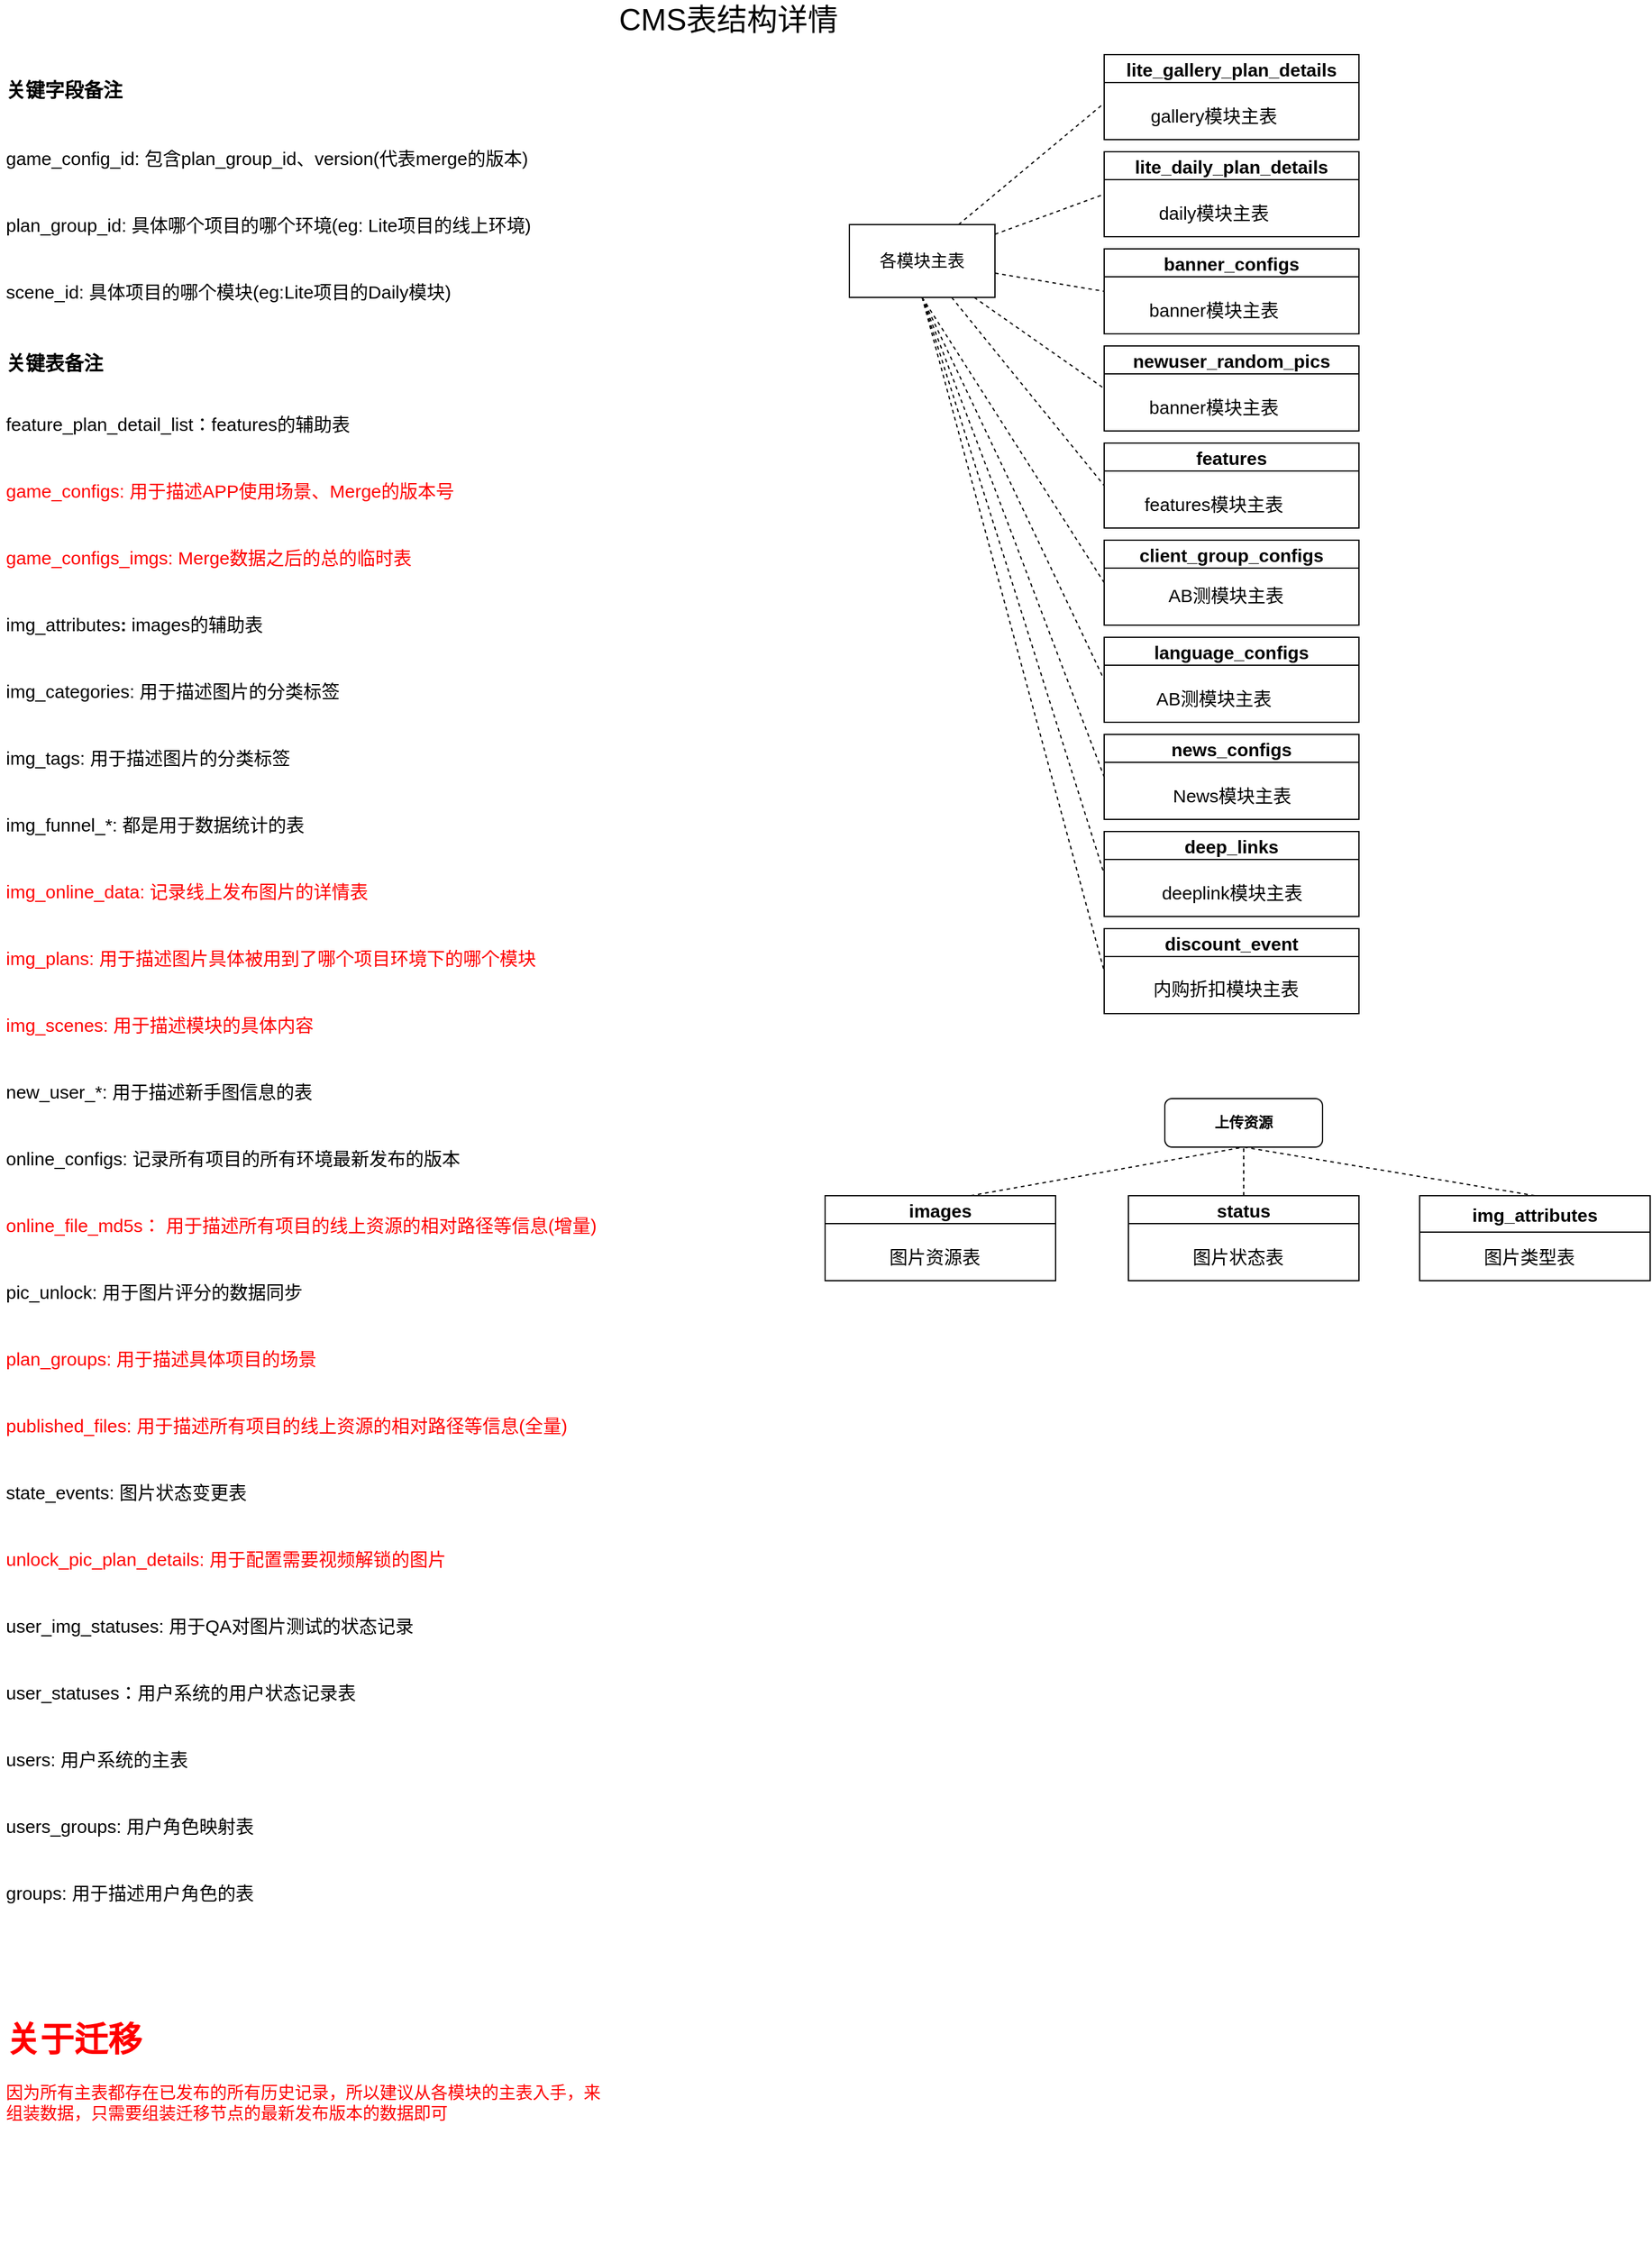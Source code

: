 <mxfile version="19.0.3" type="github">
  <diagram id="C5RBs43oDa-KdzZeNtuy" name="Page-1">
    <mxGraphModel dx="1426" dy="769" grid="1" gridSize="10" guides="1" tooltips="1" connect="1" arrows="1" fold="1" page="1" pageScale="1" pageWidth="827" pageHeight="1169" math="0" shadow="0">
      <root>
        <mxCell id="WIyWlLk6GJQsqaUBKTNV-0" />
        <mxCell id="WIyWlLk6GJQsqaUBKTNV-1" parent="WIyWlLk6GJQsqaUBKTNV-0" />
        <mxCell id="WIyWlLk6GJQsqaUBKTNV-3" value="&lt;b&gt;上传资源&lt;/b&gt;" style="rounded=1;whiteSpace=wrap;html=1;fontSize=12;glass=0;strokeWidth=1;shadow=0;" parent="WIyWlLk6GJQsqaUBKTNV-1" vertex="1">
          <mxGeometry x="990" y="990" width="130" height="40" as="geometry" />
        </mxCell>
        <mxCell id="anklOojbZPtdQO9B7LjY-0" value="&lt;font style=&quot;font-size: 25px;&quot;&gt;CMS表结构详情&lt;/font&gt;" style="text;html=1;align=center;verticalAlign=middle;resizable=0;points=[];autosize=1;strokeColor=none;fillColor=none;" parent="WIyWlLk6GJQsqaUBKTNV-1" vertex="1">
          <mxGeometry x="530" y="90" width="200" height="20" as="geometry" />
        </mxCell>
        <mxCell id="anklOojbZPtdQO9B7LjY-5" value="&lt;h1 style=&quot;font-size: 28px;&quot;&gt;&lt;font style=&quot;font-size: 16px;&quot;&gt;关键字段备注&lt;/font&gt;&lt;/h1&gt;&lt;p style=&quot;&quot;&gt;&lt;font style=&quot;&quot;&gt;&lt;span style=&quot;font-size: 15px;&quot;&gt;game_config_id: 包含plan_group_id、version(代表merge的版本)&lt;/span&gt;&lt;br&gt;&lt;/font&gt;&lt;/p&gt;&lt;p style=&quot;&quot;&gt;&lt;font style=&quot;font-size: 15px;&quot;&gt;plan_group_id: 具体哪个项目的哪个环境(eg: Lite项目的线上环境)&lt;/font&gt;&lt;/p&gt;&lt;p style=&quot;&quot;&gt;&lt;font style=&quot;&quot;&gt;&lt;span style=&quot;font-size: 15px;&quot;&gt;scene_id: 具体项目的哪个模块(eg:Lite项目的Daily模块)&lt;/span&gt;&lt;br&gt;&lt;/font&gt;&lt;/p&gt;&lt;p style=&quot;&quot;&gt;&lt;font style=&quot;font-size: 15px;&quot;&gt;&lt;br&gt;&lt;/font&gt;&lt;/p&gt;" style="text;html=1;strokeColor=none;fillColor=none;spacing=5;spacingTop=-20;whiteSpace=wrap;overflow=hidden;rounded=0;fontSize=25;" parent="WIyWlLk6GJQsqaUBKTNV-1" vertex="1">
          <mxGeometry x="30" y="130" width="450" height="230" as="geometry" />
        </mxCell>
        <mxCell id="anklOojbZPtdQO9B7LjY-10" value="images" style="swimlane;fontSize=15;" parent="WIyWlLk6GJQsqaUBKTNV-1" vertex="1">
          <mxGeometry x="710" y="1070" width="190" height="70" as="geometry" />
        </mxCell>
        <mxCell id="anklOojbZPtdQO9B7LjY-11" value="图片资源表" style="text;html=1;align=center;verticalAlign=middle;resizable=0;points=[];autosize=1;strokeColor=none;fillColor=none;fontSize=15;" parent="anklOojbZPtdQO9B7LjY-10" vertex="1">
          <mxGeometry x="45" y="40" width="90" height="20" as="geometry" />
        </mxCell>
        <mxCell id="anklOojbZPtdQO9B7LjY-12" value="status" style="swimlane;fontSize=15;" parent="WIyWlLk6GJQsqaUBKTNV-1" vertex="1">
          <mxGeometry x="960" y="1070" width="190" height="70" as="geometry" />
        </mxCell>
        <mxCell id="anklOojbZPtdQO9B7LjY-13" value="图片状态表" style="text;html=1;align=center;verticalAlign=middle;resizable=0;points=[];autosize=1;strokeColor=none;fillColor=none;fontSize=15;" parent="anklOojbZPtdQO9B7LjY-12" vertex="1">
          <mxGeometry x="45" y="40" width="90" height="20" as="geometry" />
        </mxCell>
        <mxCell id="anklOojbZPtdQO9B7LjY-14" value="img_attributes" style="swimlane;fontSize=15;startSize=30;" parent="WIyWlLk6GJQsqaUBKTNV-1" vertex="1">
          <mxGeometry x="1200" y="1070" width="190" height="70" as="geometry" />
        </mxCell>
        <mxCell id="anklOojbZPtdQO9B7LjY-15" value="图片类型表" style="text;html=1;align=center;verticalAlign=middle;resizable=0;points=[];autosize=1;strokeColor=none;fillColor=none;fontSize=15;" parent="anklOojbZPtdQO9B7LjY-14" vertex="1">
          <mxGeometry x="45" y="40" width="90" height="20" as="geometry" />
        </mxCell>
        <mxCell id="anklOojbZPtdQO9B7LjY-16" value="" style="endArrow=none;dashed=1;html=1;rounded=0;fontSize=15;entryX=0.5;entryY=1;entryDx=0;entryDy=0;" parent="WIyWlLk6GJQsqaUBKTNV-1" target="WIyWlLk6GJQsqaUBKTNV-3" edge="1">
          <mxGeometry width="50" height="50" relative="1" as="geometry">
            <mxPoint x="830" y="1070" as="sourcePoint" />
            <mxPoint x="880" y="1020" as="targetPoint" />
          </mxGeometry>
        </mxCell>
        <mxCell id="anklOojbZPtdQO9B7LjY-17" value="" style="endArrow=none;dashed=1;html=1;rounded=0;fontSize=15;entryX=0.5;entryY=1;entryDx=0;entryDy=0;exitX=0.5;exitY=0;exitDx=0;exitDy=0;" parent="WIyWlLk6GJQsqaUBKTNV-1" source="anklOojbZPtdQO9B7LjY-12" target="WIyWlLk6GJQsqaUBKTNV-3" edge="1">
          <mxGeometry width="50" height="50" relative="1" as="geometry">
            <mxPoint x="840" y="1080" as="sourcePoint" />
            <mxPoint x="1045" y="1020" as="targetPoint" />
          </mxGeometry>
        </mxCell>
        <mxCell id="anklOojbZPtdQO9B7LjY-18" value="" style="endArrow=none;dashed=1;html=1;rounded=0;fontSize=15;entryX=0.5;entryY=1;entryDx=0;entryDy=0;exitX=0.5;exitY=0;exitDx=0;exitDy=0;" parent="WIyWlLk6GJQsqaUBKTNV-1" source="anklOojbZPtdQO9B7LjY-14" target="WIyWlLk6GJQsqaUBKTNV-3" edge="1">
          <mxGeometry width="50" height="50" relative="1" as="geometry">
            <mxPoint x="850" y="1090" as="sourcePoint" />
            <mxPoint x="1055" y="1030" as="targetPoint" />
          </mxGeometry>
        </mxCell>
        <mxCell id="anklOojbZPtdQO9B7LjY-20" value="各模块主表" style="rounded=0;whiteSpace=wrap;html=1;fontSize=14;" parent="WIyWlLk6GJQsqaUBKTNV-1" vertex="1">
          <mxGeometry x="730" y="270" width="120" height="60" as="geometry" />
        </mxCell>
        <mxCell id="anklOojbZPtdQO9B7LjY-27" value="" style="endArrow=none;dashed=1;html=1;rounded=0;fontSize=14;exitX=0.75;exitY=0;exitDx=0;exitDy=0;" parent="WIyWlLk6GJQsqaUBKTNV-1" source="anklOojbZPtdQO9B7LjY-20" edge="1">
          <mxGeometry width="50" height="50" relative="1" as="geometry">
            <mxPoint x="890" y="220" as="sourcePoint" />
            <mxPoint x="940" y="170" as="targetPoint" />
          </mxGeometry>
        </mxCell>
        <mxCell id="anklOojbZPtdQO9B7LjY-28" value="" style="endArrow=none;dashed=1;html=1;rounded=0;fontSize=14;entryX=0;entryY=0.5;entryDx=0;entryDy=0;" parent="WIyWlLk6GJQsqaUBKTNV-1" source="anklOojbZPtdQO9B7LjY-20" target="anklOojbZPtdQO9B7LjY-34" edge="1">
          <mxGeometry width="50" height="50" relative="1" as="geometry">
            <mxPoint x="840" y="310" as="sourcePoint" />
            <mxPoint x="940" y="240" as="targetPoint" />
          </mxGeometry>
        </mxCell>
        <mxCell id="anklOojbZPtdQO9B7LjY-29" value="" style="endArrow=none;dashed=1;html=1;rounded=0;fontSize=14;entryX=0;entryY=0.5;entryDx=0;entryDy=0;" parent="WIyWlLk6GJQsqaUBKTNV-1" source="anklOojbZPtdQO9B7LjY-20" target="anklOojbZPtdQO9B7LjY-36" edge="1">
          <mxGeometry width="50" height="50" relative="1" as="geometry">
            <mxPoint x="900" y="270" as="sourcePoint" />
            <mxPoint x="940" y="310" as="targetPoint" />
          </mxGeometry>
        </mxCell>
        <mxCell id="anklOojbZPtdQO9B7LjY-30" value="" style="endArrow=none;dashed=1;html=1;rounded=0;fontSize=14;entryX=0;entryY=0.5;entryDx=0;entryDy=0;" parent="WIyWlLk6GJQsqaUBKTNV-1" source="anklOojbZPtdQO9B7LjY-20" target="anklOojbZPtdQO9B7LjY-41" edge="1">
          <mxGeometry width="50" height="50" relative="1" as="geometry">
            <mxPoint x="840" y="310" as="sourcePoint" />
            <mxPoint x="940" y="380" as="targetPoint" />
          </mxGeometry>
        </mxCell>
        <mxCell id="anklOojbZPtdQO9B7LjY-31" value="" style="endArrow=none;dashed=1;html=1;rounded=0;fontSize=14;entryX=0;entryY=0.5;entryDx=0;entryDy=0;" parent="WIyWlLk6GJQsqaUBKTNV-1" source="anklOojbZPtdQO9B7LjY-20" target="anklOojbZPtdQO9B7LjY-38" edge="1">
          <mxGeometry width="50" height="50" relative="1" as="geometry">
            <mxPoint x="840" y="310" as="sourcePoint" />
            <mxPoint x="910" y="470" as="targetPoint" />
          </mxGeometry>
        </mxCell>
        <mxCell id="anklOojbZPtdQO9B7LjY-32" value="lite_gallery_plan_details" style="swimlane;fontSize=15;" parent="WIyWlLk6GJQsqaUBKTNV-1" vertex="1">
          <mxGeometry x="940" y="130" width="210" height="70" as="geometry">
            <mxRectangle x="940" y="130" width="210" height="23" as="alternateBounds" />
          </mxGeometry>
        </mxCell>
        <mxCell id="anklOojbZPtdQO9B7LjY-33" value="gallery模块主表" style="text;html=1;align=center;verticalAlign=middle;resizable=0;points=[];autosize=1;strokeColor=none;fillColor=none;fontSize=15;" parent="anklOojbZPtdQO9B7LjY-32" vertex="1">
          <mxGeometry x="30" y="40" width="120" height="20" as="geometry" />
        </mxCell>
        <mxCell id="anklOojbZPtdQO9B7LjY-34" value="lite_daily_plan_details" style="swimlane;fontSize=15;" parent="WIyWlLk6GJQsqaUBKTNV-1" vertex="1">
          <mxGeometry x="940" y="210" width="210" height="70" as="geometry">
            <mxRectangle x="940" y="210" width="190" height="23" as="alternateBounds" />
          </mxGeometry>
        </mxCell>
        <mxCell id="anklOojbZPtdQO9B7LjY-35" value="daily模块主表" style="text;html=1;align=center;verticalAlign=middle;resizable=0;points=[];autosize=1;strokeColor=none;fillColor=none;fontSize=15;" parent="anklOojbZPtdQO9B7LjY-34" vertex="1">
          <mxGeometry x="35" y="40" width="110" height="20" as="geometry" />
        </mxCell>
        <mxCell id="anklOojbZPtdQO9B7LjY-36" value="banner_configs" style="swimlane;fontSize=15;" parent="WIyWlLk6GJQsqaUBKTNV-1" vertex="1">
          <mxGeometry x="940" y="290" width="210" height="70" as="geometry">
            <mxRectangle x="940" y="290" width="140" height="23" as="alternateBounds" />
          </mxGeometry>
        </mxCell>
        <mxCell id="anklOojbZPtdQO9B7LjY-37" value="banner模块主表" style="text;html=1;align=center;verticalAlign=middle;resizable=0;points=[];autosize=1;strokeColor=none;fillColor=none;fontSize=15;" parent="anklOojbZPtdQO9B7LjY-36" vertex="1">
          <mxGeometry x="30" y="40" width="120" height="20" as="geometry" />
        </mxCell>
        <mxCell id="anklOojbZPtdQO9B7LjY-38" value="features" style="swimlane;fontSize=15;" parent="WIyWlLk6GJQsqaUBKTNV-1" vertex="1">
          <mxGeometry x="940" y="450" width="210" height="70" as="geometry" />
        </mxCell>
        <mxCell id="anklOojbZPtdQO9B7LjY-39" value="&lt;span style=&quot;text-align: left;&quot;&gt;features&lt;/span&gt;模块主表" style="text;html=1;align=center;verticalAlign=middle;resizable=0;points=[];autosize=1;strokeColor=none;fillColor=none;fontSize=15;" parent="anklOojbZPtdQO9B7LjY-38" vertex="1">
          <mxGeometry x="25" y="40" width="130" height="20" as="geometry" />
        </mxCell>
        <mxCell id="anklOojbZPtdQO9B7LjY-41" value="newuser_random_pics" style="swimlane;fontSize=15;" parent="WIyWlLk6GJQsqaUBKTNV-1" vertex="1">
          <mxGeometry x="940" y="370" width="210" height="70" as="geometry" />
        </mxCell>
        <mxCell id="anklOojbZPtdQO9B7LjY-42" value="banner模块主表" style="text;html=1;align=center;verticalAlign=middle;resizable=0;points=[];autosize=1;strokeColor=none;fillColor=none;fontSize=15;" parent="anklOojbZPtdQO9B7LjY-41" vertex="1">
          <mxGeometry x="30" y="40" width="120" height="20" as="geometry" />
        </mxCell>
        <mxCell id="anklOojbZPtdQO9B7LjY-44" value="client_group_configs" style="swimlane;fontSize=15;" parent="WIyWlLk6GJQsqaUBKTNV-1" vertex="1">
          <mxGeometry x="940" y="530" width="210" height="70" as="geometry" />
        </mxCell>
        <mxCell id="anklOojbZPtdQO9B7LjY-45" value="&lt;div style=&quot;text-align: left;&quot;&gt;&lt;span style=&quot;background-color: initial;&quot;&gt;AB测模块主表&lt;/span&gt;&lt;/div&gt;" style="text;html=1;align=center;verticalAlign=middle;resizable=0;points=[];autosize=1;strokeColor=none;fillColor=none;fontSize=15;" parent="anklOojbZPtdQO9B7LjY-44" vertex="1">
          <mxGeometry x="45" y="35" width="110" height="20" as="geometry" />
        </mxCell>
        <mxCell id="anklOojbZPtdQO9B7LjY-46" value="" style="endArrow=none;dashed=1;html=1;rounded=0;fontSize=14;entryX=0;entryY=0.5;entryDx=0;entryDy=0;exitX=0.5;exitY=1;exitDx=0;exitDy=0;" parent="WIyWlLk6GJQsqaUBKTNV-1" source="anklOojbZPtdQO9B7LjY-20" target="anklOojbZPtdQO9B7LjY-44" edge="1">
          <mxGeometry width="50" height="50" relative="1" as="geometry">
            <mxPoint x="824.324" y="340" as="sourcePoint" />
            <mxPoint x="950" y="495" as="targetPoint" />
          </mxGeometry>
        </mxCell>
        <mxCell id="anklOojbZPtdQO9B7LjY-47" value="language_configs" style="swimlane;fontSize=15;" parent="WIyWlLk6GJQsqaUBKTNV-1" vertex="1">
          <mxGeometry x="940" y="610" width="210" height="70" as="geometry">
            <mxRectangle x="940" y="610" width="160" height="23" as="alternateBounds" />
          </mxGeometry>
        </mxCell>
        <mxCell id="anklOojbZPtdQO9B7LjY-48" value="&lt;div style=&quot;text-align: left;&quot;&gt;&lt;span style=&quot;background-color: initial;&quot;&gt;AB测模块主表&lt;/span&gt;&lt;/div&gt;" style="text;html=1;align=center;verticalAlign=middle;resizable=0;points=[];autosize=1;strokeColor=none;fillColor=none;fontSize=15;" parent="anklOojbZPtdQO9B7LjY-47" vertex="1">
          <mxGeometry x="35" y="40" width="110" height="20" as="geometry" />
        </mxCell>
        <mxCell id="anklOojbZPtdQO9B7LjY-49" value="" style="endArrow=none;dashed=1;html=1;rounded=0;fontSize=14;entryX=0;entryY=0.5;entryDx=0;entryDy=0;exitX=0.5;exitY=1;exitDx=0;exitDy=0;" parent="WIyWlLk6GJQsqaUBKTNV-1" source="anklOojbZPtdQO9B7LjY-20" target="anklOojbZPtdQO9B7LjY-47" edge="1">
          <mxGeometry width="50" height="50" relative="1" as="geometry">
            <mxPoint x="800" y="340" as="sourcePoint" />
            <mxPoint x="950" y="575" as="targetPoint" />
          </mxGeometry>
        </mxCell>
        <mxCell id="anklOojbZPtdQO9B7LjY-50" value="news_configs" style="swimlane;fontSize=15;" parent="WIyWlLk6GJQsqaUBKTNV-1" vertex="1">
          <mxGeometry x="940" y="690" width="210" height="70" as="geometry" />
        </mxCell>
        <mxCell id="anklOojbZPtdQO9B7LjY-51" value="&lt;div style=&quot;text-align: left;&quot;&gt;&lt;span style=&quot;background-color: initial;&quot;&gt;News模块主表&lt;/span&gt;&lt;/div&gt;" style="text;html=1;align=center;verticalAlign=middle;resizable=0;points=[];autosize=1;strokeColor=none;fillColor=none;fontSize=15;" parent="anklOojbZPtdQO9B7LjY-50" vertex="1">
          <mxGeometry x="50" y="40" width="110" height="20" as="geometry" />
        </mxCell>
        <mxCell id="anklOojbZPtdQO9B7LjY-52" value="" style="endArrow=none;dashed=1;html=1;rounded=0;fontSize=14;entryX=0;entryY=0.5;entryDx=0;entryDy=0;exitX=0.5;exitY=1;exitDx=0;exitDy=0;" parent="WIyWlLk6GJQsqaUBKTNV-1" source="anklOojbZPtdQO9B7LjY-20" target="anklOojbZPtdQO9B7LjY-50" edge="1">
          <mxGeometry width="50" height="50" relative="1" as="geometry">
            <mxPoint x="800" y="340" as="sourcePoint" />
            <mxPoint x="950" y="655" as="targetPoint" />
          </mxGeometry>
        </mxCell>
        <mxCell id="anklOojbZPtdQO9B7LjY-53" value="deep_links" style="swimlane;fontSize=15;" parent="WIyWlLk6GJQsqaUBKTNV-1" vertex="1">
          <mxGeometry x="940" y="770" width="210" height="70" as="geometry" />
        </mxCell>
        <mxCell id="anklOojbZPtdQO9B7LjY-54" value="&lt;div style=&quot;text-align: left;&quot;&gt;&lt;span style=&quot;background-color: initial;&quot;&gt;deeplink模块主表&lt;/span&gt;&lt;/div&gt;" style="text;html=1;align=center;verticalAlign=middle;resizable=0;points=[];autosize=1;strokeColor=none;fillColor=none;fontSize=15;" parent="anklOojbZPtdQO9B7LjY-53" vertex="1">
          <mxGeometry x="40" y="40" width="130" height="20" as="geometry" />
        </mxCell>
        <mxCell id="anklOojbZPtdQO9B7LjY-55" value="" style="endArrow=none;dashed=1;html=1;rounded=0;fontSize=14;entryX=0;entryY=0.5;entryDx=0;entryDy=0;" parent="WIyWlLk6GJQsqaUBKTNV-1" target="anklOojbZPtdQO9B7LjY-53" edge="1">
          <mxGeometry width="50" height="50" relative="1" as="geometry">
            <mxPoint x="790" y="330" as="sourcePoint" />
            <mxPoint x="940" y="710" as="targetPoint" />
          </mxGeometry>
        </mxCell>
        <mxCell id="anklOojbZPtdQO9B7LjY-56" value="discount_event" style="swimlane;fontSize=15;" parent="WIyWlLk6GJQsqaUBKTNV-1" vertex="1">
          <mxGeometry x="940" y="850" width="210" height="70" as="geometry" />
        </mxCell>
        <mxCell id="anklOojbZPtdQO9B7LjY-57" value="&lt;div style=&quot;text-align: left;&quot;&gt;&lt;br&gt;&lt;/div&gt;&lt;div style=&quot;text-align: left;&quot;&gt;&lt;span style=&quot;background-color: initial;&quot;&gt;内购折扣模块主表&lt;/span&gt;&lt;/div&gt;" style="text;html=1;align=center;verticalAlign=middle;resizable=0;points=[];autosize=1;strokeColor=none;fillColor=none;fontSize=15;" parent="anklOojbZPtdQO9B7LjY-56" vertex="1">
          <mxGeometry x="30" y="20" width="140" height="40" as="geometry" />
        </mxCell>
        <mxCell id="anklOojbZPtdQO9B7LjY-58" value="" style="endArrow=none;dashed=1;html=1;rounded=0;fontSize=14;entryX=0;entryY=0.5;entryDx=0;entryDy=0;exitX=0.5;exitY=1;exitDx=0;exitDy=0;" parent="WIyWlLk6GJQsqaUBKTNV-1" source="anklOojbZPtdQO9B7LjY-20" target="anklOojbZPtdQO9B7LjY-56" edge="1">
          <mxGeometry width="50" height="50" relative="1" as="geometry">
            <mxPoint x="800" y="340" as="sourcePoint" />
            <mxPoint x="950" y="815" as="targetPoint" />
          </mxGeometry>
        </mxCell>
        <mxCell id="anklOojbZPtdQO9B7LjY-59" value="&lt;h1 style=&quot;font-size: 28px;&quot;&gt;&lt;font style=&quot;font-size: 16px;&quot;&gt;关键表备注&lt;/font&gt;&lt;/h1&gt;&lt;span style=&quot;font-size: 15px;&quot;&gt;feature_plan_detail_list：features的辅助表&lt;br&gt;&lt;/span&gt;&lt;p style=&quot;&quot;&gt;&lt;font color=&quot;#ff0000&quot; style=&quot;font-size: 15px;&quot;&gt;game_configs: 用于描述APP使用场景、Merge的版本号&lt;/font&gt;&lt;/p&gt;&lt;p style=&quot;&quot;&gt;&lt;font color=&quot;#ff0000&quot; style=&quot;font-size: 15px;&quot;&gt;game_configs_imgs: Merge数据之后的总的临时表&lt;/font&gt;&lt;/p&gt;&lt;p style=&quot;&quot;&gt;&lt;font style=&quot;font-size: 15px;&quot;&gt;&lt;span style=&quot;text-align: center;&quot;&gt;img_attributes&lt;/span&gt;&lt;span style=&quot;font-weight: 700; text-align: center;&quot;&gt;: &lt;/span&gt;&lt;span style=&quot;text-align: center;&quot;&gt;images的辅助表&lt;/span&gt;&lt;br&gt;&lt;/font&gt;&lt;/p&gt;&lt;p style=&quot;&quot;&gt;&lt;font style=&quot;&quot;&gt;&lt;span style=&quot;text-align: center;&quot;&gt;&lt;span style=&quot;font-size: 15px;&quot;&gt;img_categories: 用于描述图片的分类标签&lt;/span&gt;&lt;br&gt;&lt;/span&gt;&lt;/font&gt;&lt;/p&gt;&lt;p style=&quot;&quot;&gt;&lt;font style=&quot;&quot;&gt;&lt;span style=&quot;font-size: 15px; text-align: center;&quot;&gt;img_tags: 用于描述图片的分类标签&lt;/span&gt;&lt;span style=&quot;text-align: center;&quot;&gt;&lt;span style=&quot;font-size: 15px;&quot;&gt;&lt;br&gt;&lt;/span&gt;&lt;/span&gt;&lt;/font&gt;&lt;/p&gt;&lt;p style=&quot;&quot;&gt;&lt;font style=&quot;font-size: 15px;&quot;&gt;img_funnel_*: 都是用于数据统计的表&lt;/font&gt;&lt;/p&gt;&lt;p style=&quot;&quot;&gt;&lt;font style=&quot;&quot;&gt;&lt;span style=&quot;font-size: 15px;&quot;&gt;&lt;font color=&quot;#ff0000&quot;&gt;img_online_data: 记录线上发布图片的详情表&lt;/font&gt;&lt;/span&gt;&lt;br&gt;&lt;/font&gt;&lt;/p&gt;&lt;p style=&quot;&quot;&gt;&lt;font style=&quot;&quot;&gt;&lt;span style=&quot;font-size: 15px;&quot;&gt;&lt;font color=&quot;#ff0000&quot;&gt;img_plans: 用于描述图片具体被用到了哪个项目环境下的哪个模块&lt;/font&gt;&lt;/span&gt;&lt;br&gt;&lt;/font&gt;&lt;/p&gt;&lt;p style=&quot;&quot;&gt;&lt;font color=&quot;#ff0000&quot; style=&quot;&quot;&gt;&lt;span style=&quot;font-size: 15px;&quot;&gt;img_scenes: 用于描述模块的具体内容&lt;/span&gt;&lt;br&gt;&lt;/font&gt;&lt;/p&gt;&lt;p style=&quot;&quot;&gt;&lt;font style=&quot;&quot;&gt;&lt;span style=&quot;font-size: 15px;&quot;&gt;new_user_*: 用于描述新手图信息的表&lt;/span&gt;&lt;/font&gt;&lt;/p&gt;&lt;p style=&quot;&quot;&gt;&lt;font style=&quot;&quot;&gt;&lt;span style=&quot;font-size: 15px;&quot;&gt;online_configs: 记录所有项目的所有环境最新发布的版本&lt;/span&gt;&lt;br&gt;&lt;/font&gt;&lt;/p&gt;&lt;p style=&quot;&quot;&gt;&lt;font style=&quot;&quot;&gt;&lt;span style=&quot;font-size: 15px;&quot;&gt;&lt;font color=&quot;#ff0000&quot;&gt;online_file_md5s： 用于描述所有项目的线上资源的相对路径等信息(增量)&lt;/font&gt;&lt;/span&gt;&lt;br&gt;&lt;/font&gt;&lt;/p&gt;&lt;p style=&quot;&quot;&gt;&lt;font style=&quot;&quot;&gt;&lt;span style=&quot;font-size: 15px;&quot;&gt;pic_unlock: 用于图片评分的数据同步&lt;/span&gt;&lt;br&gt;&lt;/font&gt;&lt;/p&gt;&lt;p style=&quot;&quot;&gt;&lt;font style=&quot;&quot;&gt;&lt;span style=&quot;font-size: 15px;&quot;&gt;&lt;font color=&quot;#ff0000&quot;&gt;plan_groups: 用于描述具体项目的场景&lt;/font&gt;&lt;/span&gt;&lt;br&gt;&lt;/font&gt;&lt;/p&gt;&lt;p style=&quot;&quot;&gt;&lt;font style=&quot;&quot;&gt;&lt;span style=&quot;font-size: 15px;&quot;&gt;&lt;font color=&quot;#ff0000&quot;&gt;published_files: 用于描述所有项目的线上资源的相对路径等信息(全量)&lt;/font&gt;&lt;/span&gt;&lt;br&gt;&lt;/font&gt;&lt;/p&gt;&lt;p style=&quot;&quot;&gt;&lt;font style=&quot;&quot;&gt;&lt;span style=&quot;font-size: 15px;&quot;&gt;state_events: 图片状态变更表&lt;/span&gt;&lt;br&gt;&lt;/font&gt;&lt;/p&gt;&lt;p style=&quot;&quot;&gt;&lt;font style=&quot;&quot;&gt;&lt;span style=&quot;font-size: 15px;&quot;&gt;&lt;font color=&quot;#ff0000&quot;&gt;unlock_pic_plan_details: 用于配置需要视频解锁的图片&lt;/font&gt;&lt;/span&gt;&lt;br&gt;&lt;/font&gt;&lt;/p&gt;&lt;p style=&quot;&quot;&gt;&lt;font style=&quot;&quot;&gt;&lt;span style=&quot;font-size: 15px;&quot;&gt;user_img_statuses: 用于QA对图片测试的状态记录&lt;/span&gt;&lt;br&gt;&lt;/font&gt;&lt;/p&gt;&lt;p style=&quot;&quot;&gt;&lt;font style=&quot;&quot;&gt;&lt;span style=&quot;font-size: 15px;&quot;&gt;user_statuses：用户系统的用户状态记录表&lt;/span&gt;&lt;br&gt;&lt;/font&gt;&lt;/p&gt;&lt;p style=&quot;&quot;&gt;&lt;font style=&quot;&quot;&gt;&lt;span style=&quot;font-size: 15px;&quot;&gt;users: 用户系统的主表&lt;/span&gt;&lt;br&gt;&lt;/font&gt;&lt;/p&gt;&lt;p style=&quot;&quot;&gt;&lt;font style=&quot;&quot;&gt;&lt;span style=&quot;font-size: 15px;&quot;&gt;users_groups: 用户角色映射表&lt;/span&gt;&lt;br&gt;&lt;/font&gt;&lt;/p&gt;&lt;p style=&quot;&quot;&gt;&lt;font style=&quot;&quot;&gt;&lt;span style=&quot;font-size: 15px;&quot;&gt;groups: 用于描述用户角色的表&lt;/span&gt;&lt;span style=&quot;font-size: 15px;&quot;&gt;&lt;br&gt;&lt;/span&gt;&lt;/font&gt;&lt;/p&gt;" style="text;html=1;strokeColor=none;fillColor=none;spacing=5;spacingTop=-20;whiteSpace=wrap;overflow=hidden;rounded=0;fontSize=25;" parent="WIyWlLk6GJQsqaUBKTNV-1" vertex="1">
          <mxGeometry x="30" y="355" width="570" height="1335" as="geometry" />
        </mxCell>
        <mxCell id="anklOojbZPtdQO9B7LjY-60" value="&lt;h1&gt;关于迁移&lt;/h1&gt;&lt;p&gt;因为所有主表都存在已发布的所有历史记录，所以建议从各模块的主表入手，来组装数据，只需要组装迁移节点的最新发布版本的数据即可&lt;/p&gt;" style="text;html=1;strokeColor=none;fillColor=none;spacing=5;spacingTop=-20;whiteSpace=wrap;overflow=hidden;rounded=0;fontSize=14;fontColor=#FF0000;" parent="WIyWlLk6GJQsqaUBKTNV-1" vertex="1">
          <mxGeometry x="30" y="1740" width="500" height="200" as="geometry" />
        </mxCell>
      </root>
    </mxGraphModel>
  </diagram>
</mxfile>
